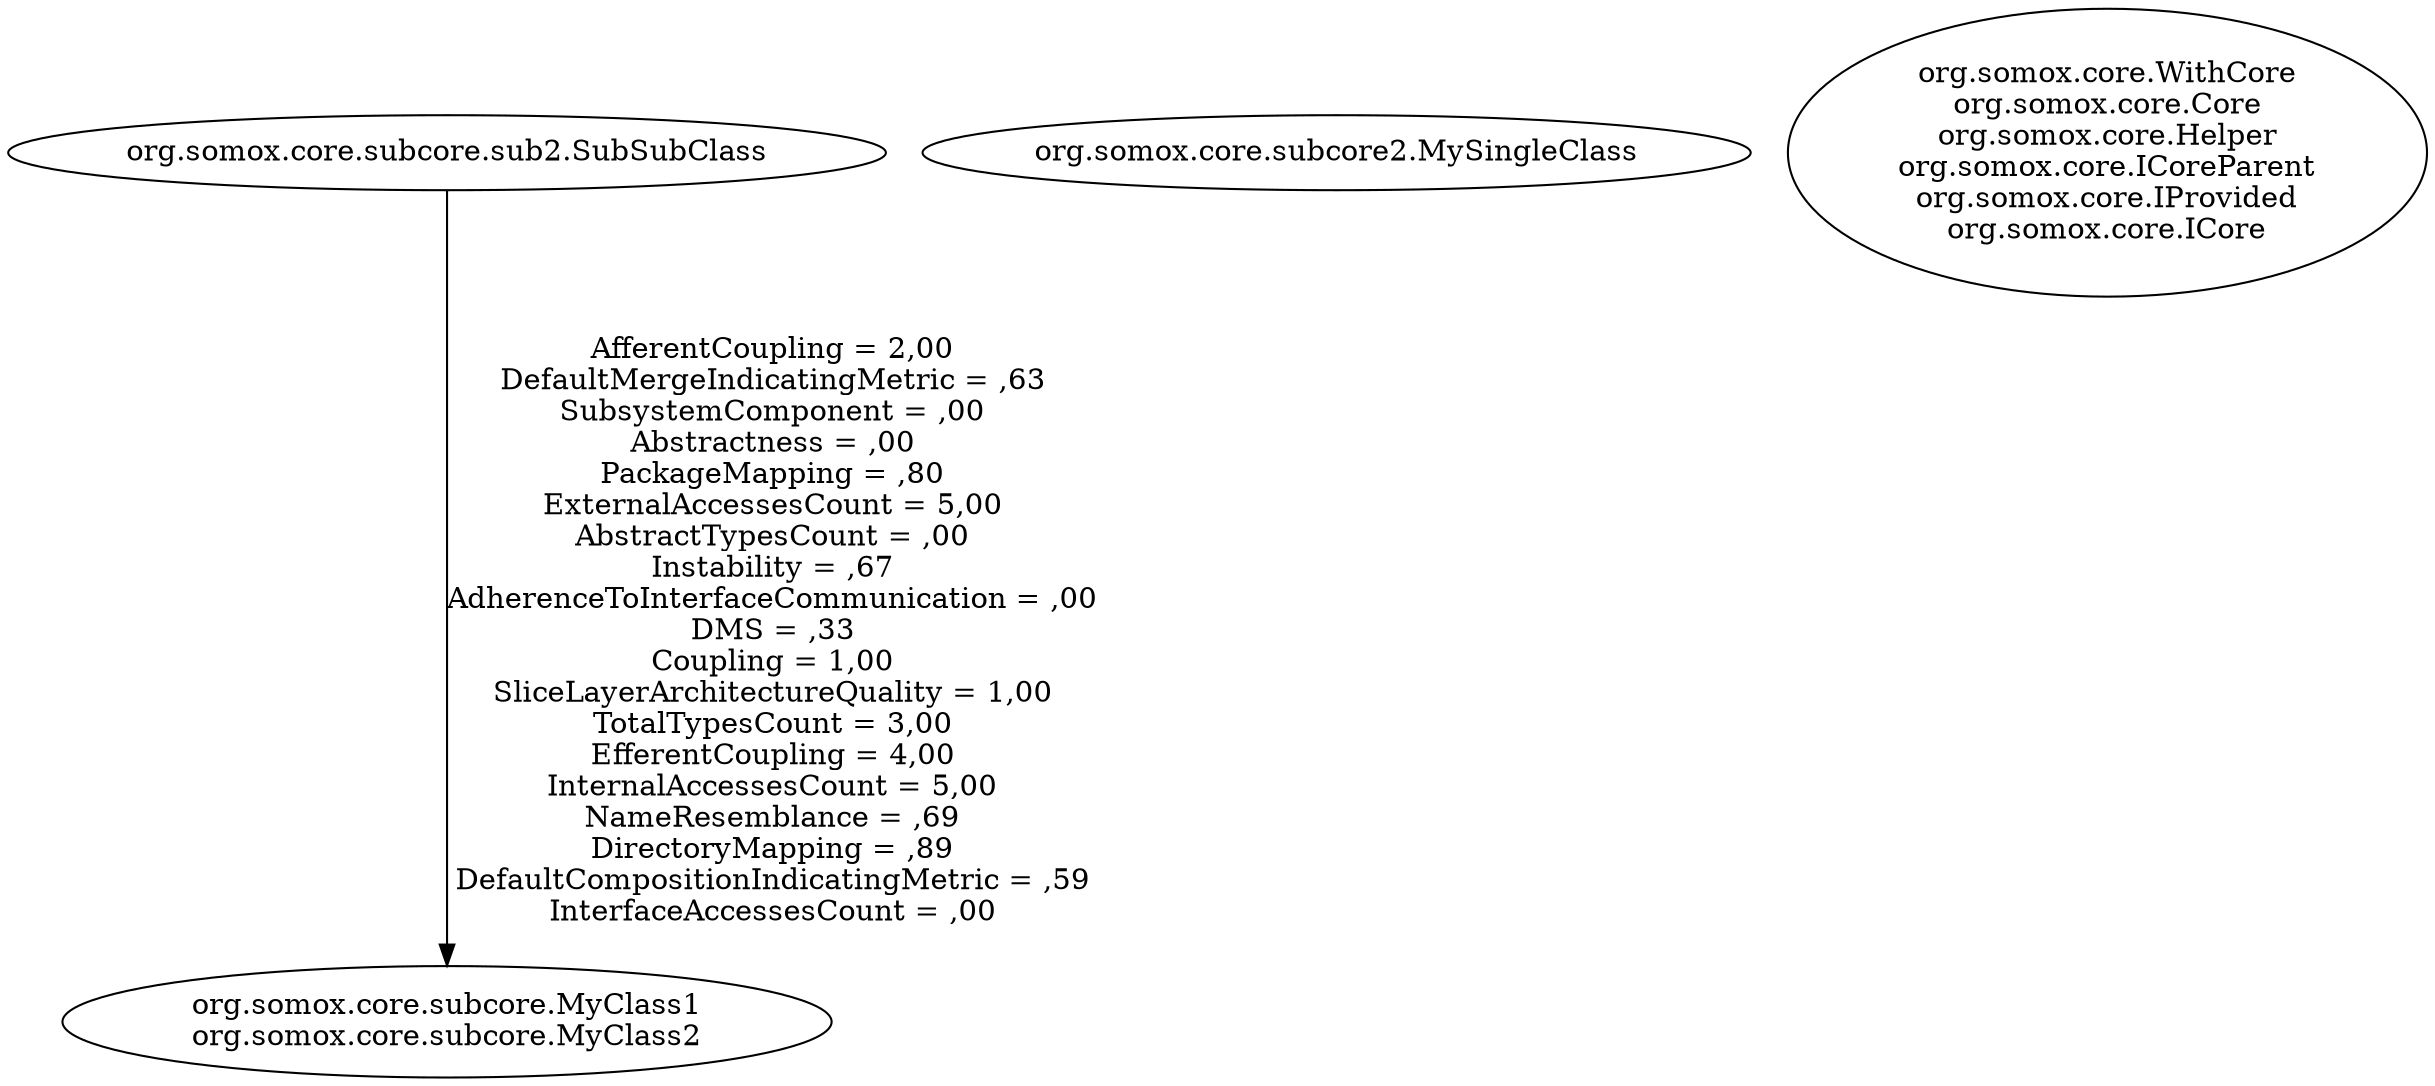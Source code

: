 digraph G {
"org.somox.core.subcore.sub2.SubSubClass";
"org.somox.core.subcore2.MySingleClass";
"org.somox.core.WithCore\norg.somox.core.Core\norg.somox.core.Helper\norg.somox.core.ICoreParent\norg.somox.core.IProvided\norg.somox.core.ICore";
"org.somox.core.subcore.MyClass1\norg.somox.core.subcore.MyClass2";
"org.somox.core.subcore.sub2.SubSubClass" -> "org.somox.core.subcore.MyClass1\norg.somox.core.subcore.MyClass2" [label="AfferentCoupling = 2,00\nDefaultMergeIndicatingMetric = ,63\nSubsystemComponent = ,00\nAbstractness = ,00\nPackageMapping = ,80\nExternalAccessesCount = 5,00\nAbstractTypesCount = ,00\nInstability = ,67\nAdherenceToInterfaceCommunication = ,00\nDMS = ,33\nCoupling = 1,00\nSliceLayerArchitectureQuality = 1,00\nTotalTypesCount = 3,00\nEfferentCoupling = 4,00\nInternalAccessesCount = 5,00\nNameResemblance = ,69\nDirectoryMapping = ,89\nDefaultCompositionIndicatingMetric = ,59\nInterfaceAccessesCount = ,00\n"];
}

